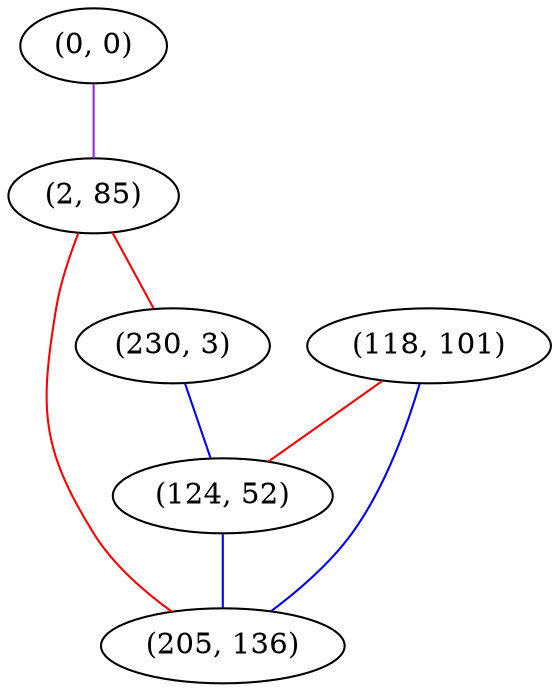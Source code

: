 graph "" {
"(0, 0)";
"(2, 85)";
"(118, 101)";
"(230, 3)";
"(124, 52)";
"(205, 136)";
"(0, 0)" -- "(2, 85)"  [color=purple, key=0, weight=4];
"(2, 85)" -- "(230, 3)"  [color=red, key=0, weight=1];
"(2, 85)" -- "(205, 136)"  [color=red, key=0, weight=1];
"(118, 101)" -- "(124, 52)"  [color=red, key=0, weight=1];
"(118, 101)" -- "(205, 136)"  [color=blue, key=0, weight=3];
"(230, 3)" -- "(124, 52)"  [color=blue, key=0, weight=3];
"(124, 52)" -- "(205, 136)"  [color=blue, key=0, weight=3];
}
